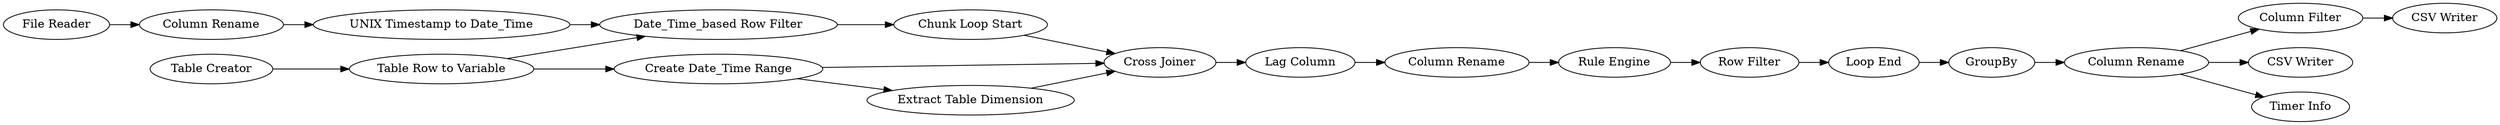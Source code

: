 digraph {
	3 [label="Chunk Loop Start"]
	4 [label="Loop End"]
	6 [label="Column Rename"]
	7 [label="UNIX Timestamp to Date_Time"]
	10 [label="Column Rename"]
	11 [label="CSV Writer"]
	12 [label="File Reader"]
	14 [label="Row Filter"]
	15 [label="Cross Joiner"]
	17 [label="Extract Table Dimension"]
	20 [label="Create Date_Time Range"]
	21 [label="Table Creator"]
	22 [label="Table Row to Variable"]
	23 [label="Date_Time_based Row Filter"]
	24 [label="Lag Column"]
	25 [label="Rule Engine"]
	26 [label=GroupBy]
	27 [label="Column Rename"]
	28 [label="Column Filter"]
	29 [label="CSV Writer"]
	30 [label="Timer Info"]
	3 -> 15
	4 -> 26
	6 -> 7
	7 -> 23
	10 -> 30
	10 -> 28
	10 -> 29
	12 -> 6
	14 -> 4
	15 -> 24
	17 -> 15
	20 -> 17
	20 -> 15
	21 -> 22
	22 -> 23
	22 -> 20
	23 -> 3
	24 -> 27
	25 -> 14
	26 -> 10
	27 -> 25
	28 -> 11
	rankdir=LR
}
